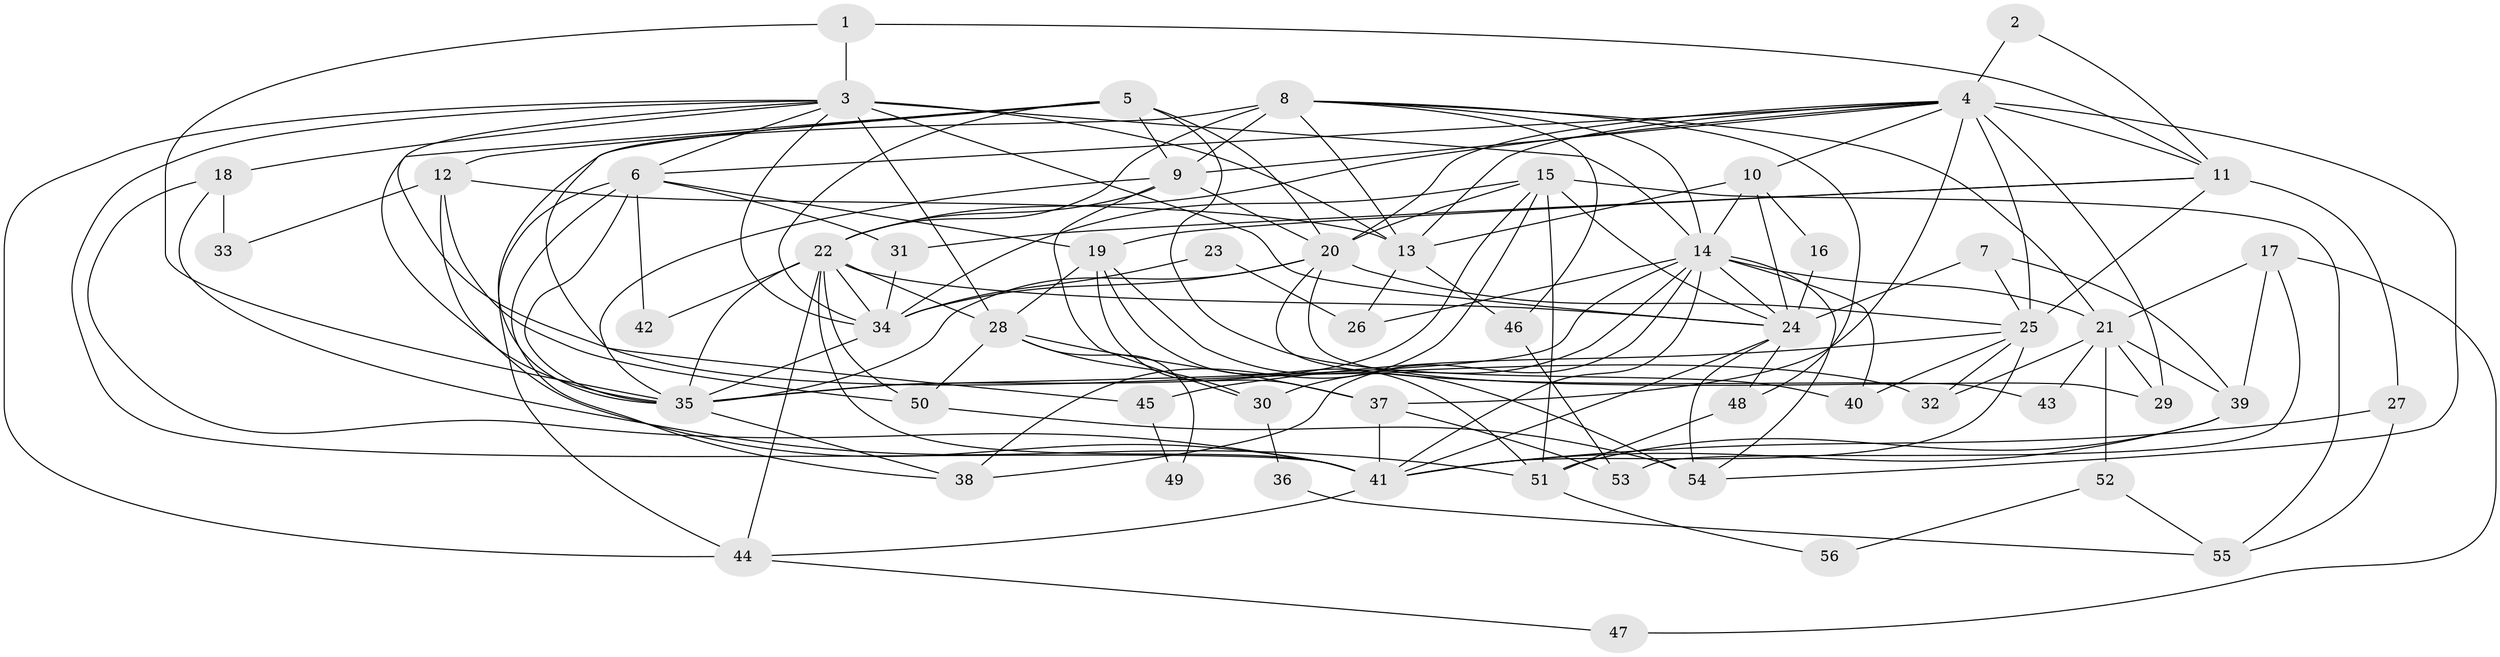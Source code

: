 // original degree distribution, {3: 0.1981981981981982, 2: 0.17117117117117117, 4: 0.2972972972972973, 5: 0.2072072072072072, 6: 0.08108108108108109, 7: 0.018018018018018018, 8: 0.018018018018018018, 9: 0.009009009009009009}
// Generated by graph-tools (version 1.1) at 2025/36/03/09/25 02:36:20]
// undirected, 56 vertices, 147 edges
graph export_dot {
graph [start="1"]
  node [color=gray90,style=filled];
  1;
  2;
  3;
  4;
  5;
  6;
  7;
  8;
  9;
  10;
  11;
  12;
  13;
  14;
  15;
  16;
  17;
  18;
  19;
  20;
  21;
  22;
  23;
  24;
  25;
  26;
  27;
  28;
  29;
  30;
  31;
  32;
  33;
  34;
  35;
  36;
  37;
  38;
  39;
  40;
  41;
  42;
  43;
  44;
  45;
  46;
  47;
  48;
  49;
  50;
  51;
  52;
  53;
  54;
  55;
  56;
  1 -- 3 [weight=1.0];
  1 -- 11 [weight=1.0];
  1 -- 35 [weight=1.0];
  2 -- 4 [weight=1.0];
  2 -- 11 [weight=1.0];
  3 -- 6 [weight=1.0];
  3 -- 13 [weight=1.0];
  3 -- 14 [weight=2.0];
  3 -- 18 [weight=1.0];
  3 -- 24 [weight=2.0];
  3 -- 28 [weight=1.0];
  3 -- 32 [weight=1.0];
  3 -- 34 [weight=1.0];
  3 -- 41 [weight=1.0];
  3 -- 44 [weight=1.0];
  4 -- 6 [weight=1.0];
  4 -- 9 [weight=1.0];
  4 -- 10 [weight=1.0];
  4 -- 11 [weight=1.0];
  4 -- 13 [weight=1.0];
  4 -- 20 [weight=1.0];
  4 -- 22 [weight=1.0];
  4 -- 25 [weight=1.0];
  4 -- 29 [weight=2.0];
  4 -- 37 [weight=1.0];
  4 -- 54 [weight=1.0];
  5 -- 9 [weight=1.0];
  5 -- 12 [weight=1.0];
  5 -- 20 [weight=2.0];
  5 -- 34 [weight=1.0];
  5 -- 35 [weight=1.0];
  5 -- 40 [weight=1.0];
  5 -- 45 [weight=1.0];
  6 -- 19 [weight=1.0];
  6 -- 31 [weight=1.0];
  6 -- 35 [weight=1.0];
  6 -- 38 [weight=1.0];
  6 -- 42 [weight=2.0];
  6 -- 44 [weight=1.0];
  7 -- 24 [weight=1.0];
  7 -- 25 [weight=1.0];
  7 -- 39 [weight=1.0];
  8 -- 9 [weight=2.0];
  8 -- 13 [weight=1.0];
  8 -- 14 [weight=1.0];
  8 -- 21 [weight=1.0];
  8 -- 22 [weight=1.0];
  8 -- 35 [weight=2.0];
  8 -- 46 [weight=1.0];
  8 -- 48 [weight=1.0];
  9 -- 20 [weight=1.0];
  9 -- 22 [weight=1.0];
  9 -- 30 [weight=1.0];
  9 -- 35 [weight=1.0];
  10 -- 13 [weight=1.0];
  10 -- 14 [weight=2.0];
  10 -- 16 [weight=1.0];
  10 -- 24 [weight=1.0];
  11 -- 19 [weight=1.0];
  11 -- 25 [weight=1.0];
  11 -- 27 [weight=1.0];
  11 -- 31 [weight=1.0];
  12 -- 13 [weight=2.0];
  12 -- 33 [weight=1.0];
  12 -- 41 [weight=1.0];
  12 -- 50 [weight=1.0];
  13 -- 26 [weight=1.0];
  13 -- 46 [weight=1.0];
  14 -- 21 [weight=1.0];
  14 -- 24 [weight=1.0];
  14 -- 26 [weight=1.0];
  14 -- 30 [weight=1.0];
  14 -- 35 [weight=1.0];
  14 -- 38 [weight=1.0];
  14 -- 40 [weight=2.0];
  14 -- 41 [weight=1.0];
  14 -- 54 [weight=1.0];
  15 -- 20 [weight=1.0];
  15 -- 24 [weight=2.0];
  15 -- 34 [weight=1.0];
  15 -- 35 [weight=1.0];
  15 -- 38 [weight=1.0];
  15 -- 51 [weight=1.0];
  15 -- 55 [weight=1.0];
  16 -- 24 [weight=1.0];
  17 -- 21 [weight=1.0];
  17 -- 39 [weight=1.0];
  17 -- 47 [weight=1.0];
  17 -- 53 [weight=1.0];
  18 -- 33 [weight=1.0];
  18 -- 41 [weight=1.0];
  18 -- 51 [weight=1.0];
  19 -- 28 [weight=1.0];
  19 -- 37 [weight=1.0];
  19 -- 51 [weight=1.0];
  19 -- 54 [weight=1.0];
  20 -- 25 [weight=1.0];
  20 -- 29 [weight=1.0];
  20 -- 34 [weight=2.0];
  20 -- 35 [weight=2.0];
  20 -- 43 [weight=1.0];
  21 -- 29 [weight=1.0];
  21 -- 32 [weight=1.0];
  21 -- 39 [weight=1.0];
  21 -- 43 [weight=1.0];
  21 -- 52 [weight=1.0];
  22 -- 24 [weight=1.0];
  22 -- 28 [weight=1.0];
  22 -- 34 [weight=1.0];
  22 -- 35 [weight=2.0];
  22 -- 41 [weight=1.0];
  22 -- 42 [weight=2.0];
  22 -- 44 [weight=1.0];
  22 -- 50 [weight=1.0];
  23 -- 26 [weight=1.0];
  23 -- 34 [weight=1.0];
  24 -- 41 [weight=1.0];
  24 -- 48 [weight=1.0];
  24 -- 54 [weight=1.0];
  25 -- 32 [weight=1.0];
  25 -- 40 [weight=2.0];
  25 -- 41 [weight=1.0];
  25 -- 45 [weight=1.0];
  27 -- 41 [weight=1.0];
  27 -- 55 [weight=1.0];
  28 -- 30 [weight=1.0];
  28 -- 37 [weight=1.0];
  28 -- 49 [weight=1.0];
  28 -- 50 [weight=1.0];
  30 -- 36 [weight=1.0];
  31 -- 34 [weight=1.0];
  34 -- 35 [weight=1.0];
  35 -- 38 [weight=1.0];
  36 -- 55 [weight=1.0];
  37 -- 41 [weight=1.0];
  37 -- 53 [weight=1.0];
  39 -- 41 [weight=1.0];
  39 -- 51 [weight=1.0];
  41 -- 44 [weight=1.0];
  44 -- 47 [weight=1.0];
  45 -- 49 [weight=1.0];
  46 -- 53 [weight=1.0];
  48 -- 51 [weight=1.0];
  50 -- 54 [weight=1.0];
  51 -- 56 [weight=1.0];
  52 -- 55 [weight=1.0];
  52 -- 56 [weight=1.0];
}
